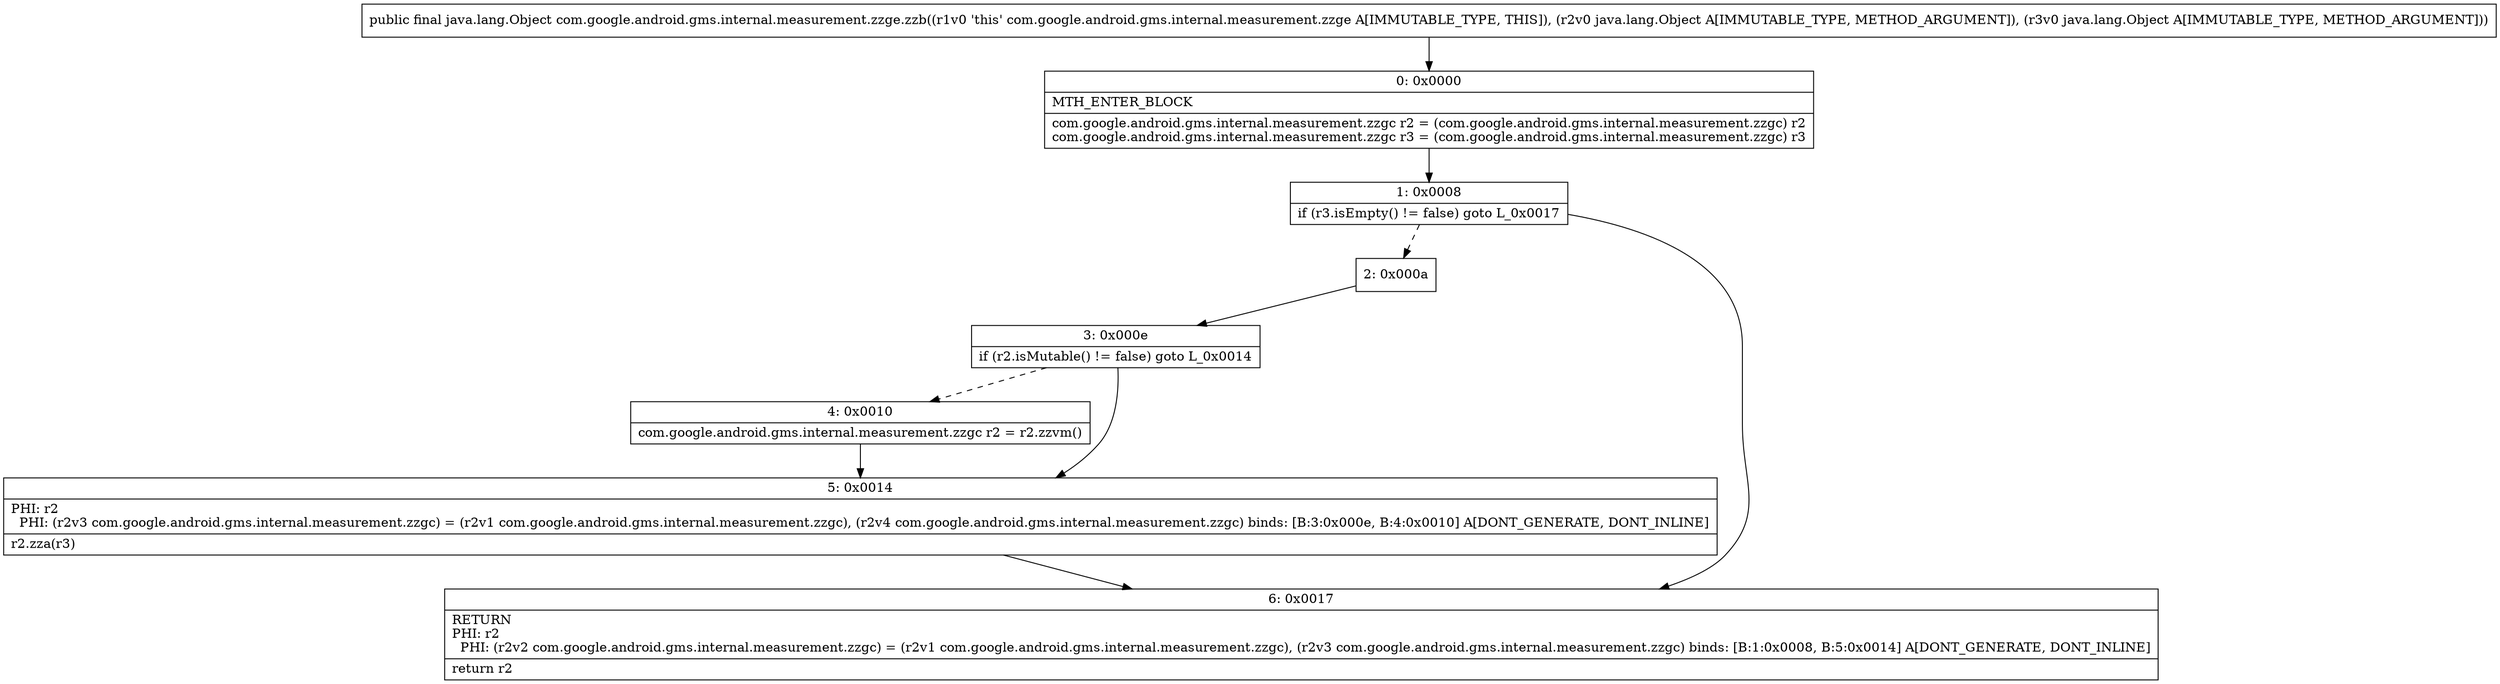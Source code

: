 digraph "CFG forcom.google.android.gms.internal.measurement.zzge.zzb(Ljava\/lang\/Object;Ljava\/lang\/Object;)Ljava\/lang\/Object;" {
Node_0 [shape=record,label="{0\:\ 0x0000|MTH_ENTER_BLOCK\l|com.google.android.gms.internal.measurement.zzgc r2 = (com.google.android.gms.internal.measurement.zzgc) r2\lcom.google.android.gms.internal.measurement.zzgc r3 = (com.google.android.gms.internal.measurement.zzgc) r3\l}"];
Node_1 [shape=record,label="{1\:\ 0x0008|if (r3.isEmpty() != false) goto L_0x0017\l}"];
Node_2 [shape=record,label="{2\:\ 0x000a}"];
Node_3 [shape=record,label="{3\:\ 0x000e|if (r2.isMutable() != false) goto L_0x0014\l}"];
Node_4 [shape=record,label="{4\:\ 0x0010|com.google.android.gms.internal.measurement.zzgc r2 = r2.zzvm()\l}"];
Node_5 [shape=record,label="{5\:\ 0x0014|PHI: r2 \l  PHI: (r2v3 com.google.android.gms.internal.measurement.zzgc) = (r2v1 com.google.android.gms.internal.measurement.zzgc), (r2v4 com.google.android.gms.internal.measurement.zzgc) binds: [B:3:0x000e, B:4:0x0010] A[DONT_GENERATE, DONT_INLINE]\l|r2.zza(r3)\l}"];
Node_6 [shape=record,label="{6\:\ 0x0017|RETURN\lPHI: r2 \l  PHI: (r2v2 com.google.android.gms.internal.measurement.zzgc) = (r2v1 com.google.android.gms.internal.measurement.zzgc), (r2v3 com.google.android.gms.internal.measurement.zzgc) binds: [B:1:0x0008, B:5:0x0014] A[DONT_GENERATE, DONT_INLINE]\l|return r2\l}"];
MethodNode[shape=record,label="{public final java.lang.Object com.google.android.gms.internal.measurement.zzge.zzb((r1v0 'this' com.google.android.gms.internal.measurement.zzge A[IMMUTABLE_TYPE, THIS]), (r2v0 java.lang.Object A[IMMUTABLE_TYPE, METHOD_ARGUMENT]), (r3v0 java.lang.Object A[IMMUTABLE_TYPE, METHOD_ARGUMENT])) }"];
MethodNode -> Node_0;
Node_0 -> Node_1;
Node_1 -> Node_2[style=dashed];
Node_1 -> Node_6;
Node_2 -> Node_3;
Node_3 -> Node_4[style=dashed];
Node_3 -> Node_5;
Node_4 -> Node_5;
Node_5 -> Node_6;
}

